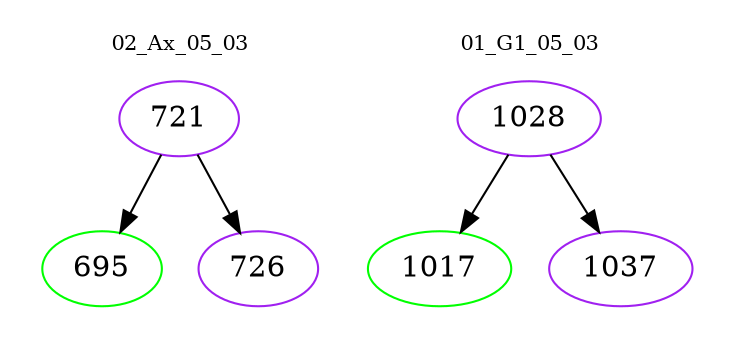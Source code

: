 digraph{
subgraph cluster_0 {
color = white
label = "02_Ax_05_03";
fontsize=10;
T0_721 [label="721", color="purple"]
T0_721 -> T0_695 [color="black"]
T0_695 [label="695", color="green"]
T0_721 -> T0_726 [color="black"]
T0_726 [label="726", color="purple"]
}
subgraph cluster_1 {
color = white
label = "01_G1_05_03";
fontsize=10;
T1_1028 [label="1028", color="purple"]
T1_1028 -> T1_1017 [color="black"]
T1_1017 [label="1017", color="green"]
T1_1028 -> T1_1037 [color="black"]
T1_1037 [label="1037", color="purple"]
}
}
